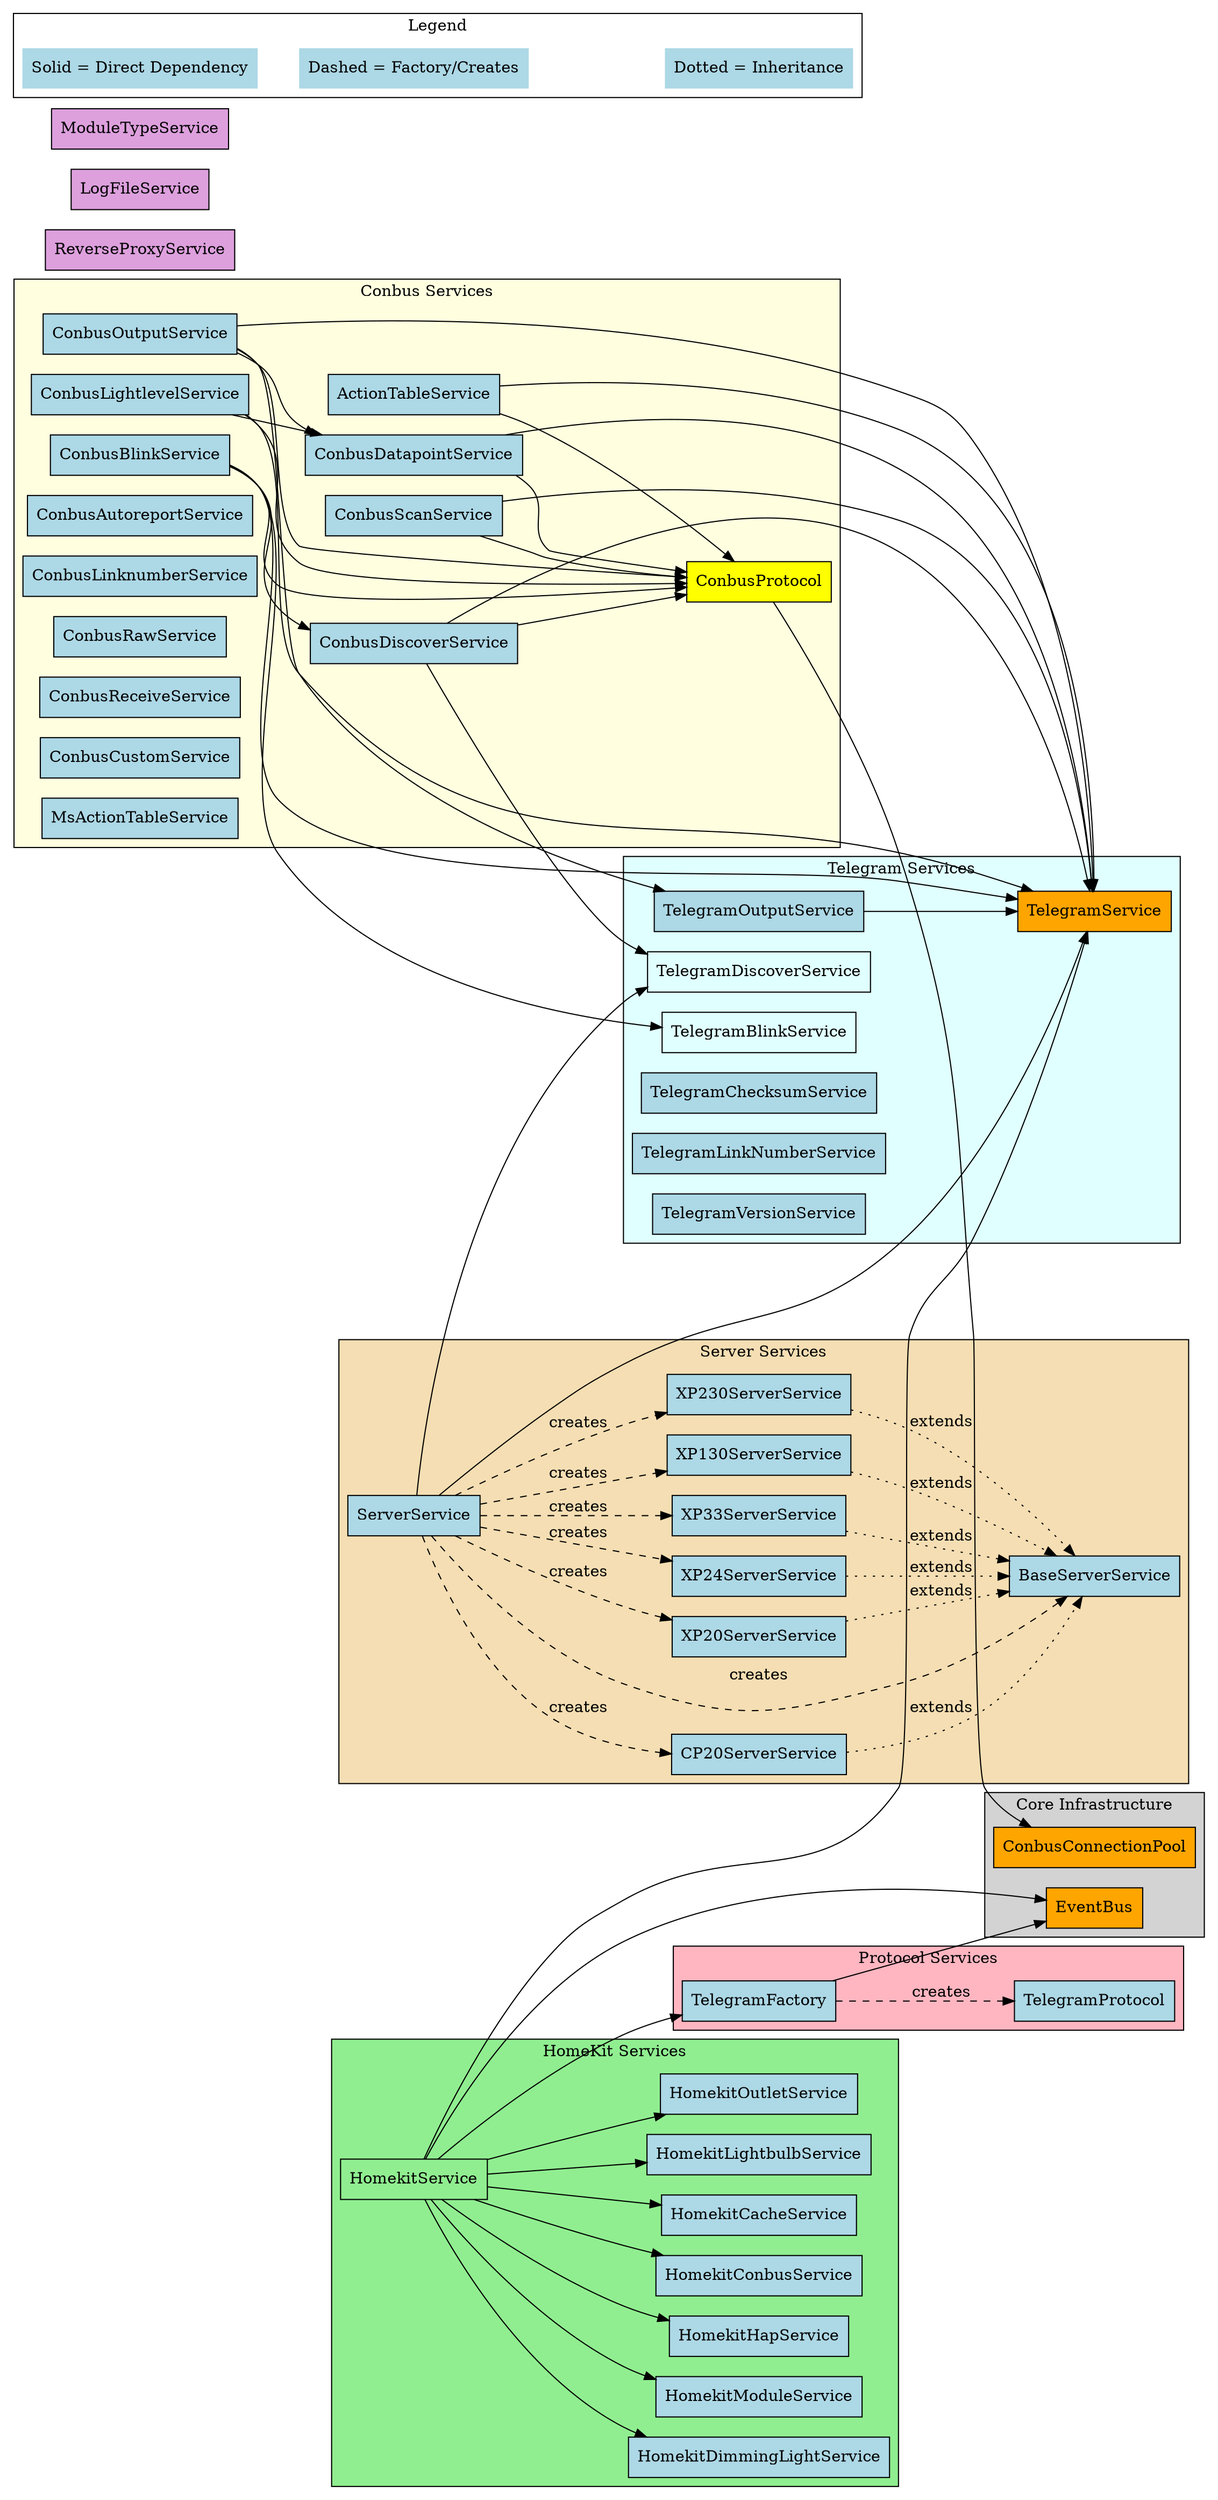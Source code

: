 digraph ServiceDependencies {
    // Graph settings
    rankdir=LR;
    compound=true;
    node [shape=box, style=filled, fillcolor=lightblue];

    // Core infrastructure layer
    subgraph cluster_core {
        label="Core Infrastructure";
        style=filled;
        fillcolor=lightgray;

        ConbusConnectionPool [fillcolor=orange];
        EventBus [fillcolor=orange];
    }

    // Conbus services layer
    subgraph cluster_conbus {
        label="Conbus Services";
        style=filled;
        fillcolor=lightyellow;

        ConbusProtocol [fillcolor=yellow];
        ConbusDatapointService;
        ConbusOutputService;
        ConbusScanService;
        ConbusDiscoverService;
        ConbusBlinkService;
        ConbusLightlevelService;
        ConbusAutoreportService;
        ConbusLinknumberService;
        ConbusRawService;
        ConbusReceiveService;
        ConbusCustomService;

        ActionTableService;
        MsActionTableService;
    }

    // Telegram services layer
    subgraph cluster_telegram {
        label="Telegram Services";
        style=filled;
        fillcolor=lightcyan;

        TelegramService [fillcolor=orange];
        TelegramOutputService;
        TelegramDiscoverService;
        TelegramBlinkService;
        TelegramChecksumService;
        TelegramLinkNumberService;
        TelegramVersionService;
    }

    // Protocol services layer
    subgraph cluster_protocol {
        label="Protocol Services";
        style=filled;
        fillcolor=lightpink;

        TelegramFactory;
        TelegramProtocol;
    }

    // HomeKit services layer
    subgraph cluster_homekit {
        label="HomeKit Services";
        style=filled;
        fillcolor=lightgreen;

        HomekitService [fillcolor=lightgreen];
        HomekitModuleService;
        HomekitHapService;
        HomekitConbusService;
        HomekitCacheService;
        HomekitLightbulbService;
        HomekitOutletService;
        HomekitDimmingLightService;
    }

    // Server services layer
    subgraph cluster_server {
        label="Server Services";
        style=filled;
        fillcolor=wheat;

        ServerService;
        BaseServerService;
        XP20ServerService;
        XP24ServerService;
        XP33ServerService;
        XP130ServerService;
        XP230ServerService;
        CP20ServerService;
    }

    // Other services
    ReverseProxyService [fillcolor=plum];
    LogFileService [fillcolor=plum];
    ModuleTypeService [fillcolor=plum];

    // Core dependencies
    ConbusProtocol -> ConbusConnectionPool;

    // ConbusDatapointService dependencies
    ConbusDatapointService -> ConbusProtocol;
    ConbusDatapointService -> TelegramService;

    // ConbusOutputService dependencies
    ConbusOutputService -> ConbusProtocol;
    ConbusOutputService -> ConbusDatapointService;
    ConbusOutputService -> TelegramService;
    ConbusOutputService -> TelegramOutputService;

    // ConbusScanService dependencies
    ConbusScanService -> ConbusProtocol;
    ConbusScanService -> TelegramService;

    // ConbusDiscoverService dependencies
    ConbusDiscoverService -> ConbusProtocol;
    ConbusDiscoverService -> TelegramService;
    ConbusDiscoverService -> TelegramDiscoverService;

    // ConbusBlinkService dependencies
    ConbusBlinkService -> ConbusProtocol;
    ConbusBlinkService -> ConbusDiscoverService;
    ConbusBlinkService -> TelegramService;
    ConbusBlinkService -> TelegramBlinkService;

    // ConbusLightlevelService dependencies
    ConbusLightlevelService -> ConbusProtocol;
    ConbusLightlevelService -> ConbusDatapointService;
    ConbusLightlevelService -> TelegramService;

    // ActionTableService dependencies
    ActionTableService -> ConbusProtocol;
    ActionTableService -> TelegramService;

    // Telegram service dependencies
    TelegramOutputService -> TelegramService;
    TelegramDiscoverService [fillcolor=lightcyan];
    TelegramBlinkService [fillcolor=lightcyan];

    // HomeKit service dependencies
    HomekitService -> EventBus;
    HomekitService -> TelegramFactory;
    HomekitService -> TelegramService;
    HomekitService -> HomekitModuleService;
    HomekitService -> HomekitHapService;
    HomekitService -> HomekitConbusService;
    HomekitService -> HomekitCacheService;
    HomekitService -> HomekitLightbulbService;
    HomekitService -> HomekitOutletService;
    HomekitService -> HomekitDimmingLightService;

    // Protocol dependencies
    TelegramFactory -> TelegramProtocol [style=dashed, label="creates"];
    TelegramFactory -> EventBus;

    // ServerService dependencies
    ServerService -> TelegramService;
    ServerService -> TelegramDiscoverService;
    ServerService -> BaseServerService [style=dashed, label="creates"];
    ServerService -> XP20ServerService [style=dashed, label="creates"];
    ServerService -> XP24ServerService [style=dashed, label="creates"];
    ServerService -> XP33ServerService [style=dashed, label="creates"];
    ServerService -> XP130ServerService [style=dashed, label="creates"];
    ServerService -> XP230ServerService [style=dashed, label="creates"];
    ServerService -> CP20ServerService [style=dashed, label="creates"];

    // Server inheritance (all server services extend BaseServerService)
    XP20ServerService -> BaseServerService [style=dotted, label="extends"];
    XP24ServerService -> BaseServerService [style=dotted, label="extends"];
    XP33ServerService -> BaseServerService [style=dotted, label="extends"];
    XP130ServerService -> BaseServerService [style=dotted, label="extends"];
    XP230ServerService -> BaseServerService [style=dotted, label="extends"];
    CP20ServerService -> BaseServerService [style=dotted, label="extends"];

    // Legend
    subgraph cluster_legend {
        label="Legend";
        style=filled;
        fillcolor=white;

        node [shape=plaintext];
        edge [style=solid];
        legend1 [label="Solid = Direct Dependency"];
        legend2 [label="Dashed = Factory/Creates"];
        legend3 [label="Dotted = Inheritance"];

        legend1 -> legend2 [style=invis];
        legend2 -> legend3 [style=invis];
    }
}